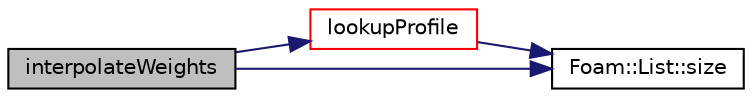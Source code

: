 digraph "interpolateWeights"
{
  bgcolor="transparent";
  edge [fontname="Helvetica",fontsize="10",labelfontname="Helvetica",labelfontsize="10"];
  node [fontname="Helvetica",fontsize="10",shape=record];
  rankdir="LR";
  Node301 [label="interpolateWeights",height=0.2,width=0.4,color="black", fillcolor="grey75", style="filled", fontcolor="black"];
  Node301 -> Node302 [color="midnightblue",fontsize="10",style="solid",fontname="Helvetica"];
  Node302 [label="lookupProfile",height=0.2,width=0.4,color="red",URL="$a24613.html#a6f7921c2a8451fb5d1588727f0cf8551",tooltip="Constructor. "];
  Node302 -> Node402 [color="midnightblue",fontsize="10",style="solid",fontname="Helvetica"];
  Node402 [label="Foam::List::size",height=0.2,width=0.4,color="black",URL="$a26833.html#a8a5f6fa29bd4b500caf186f60245b384",tooltip="Override size to be inconsistent with allocated storage. "];
  Node301 -> Node402 [color="midnightblue",fontsize="10",style="solid",fontname="Helvetica"];
}
